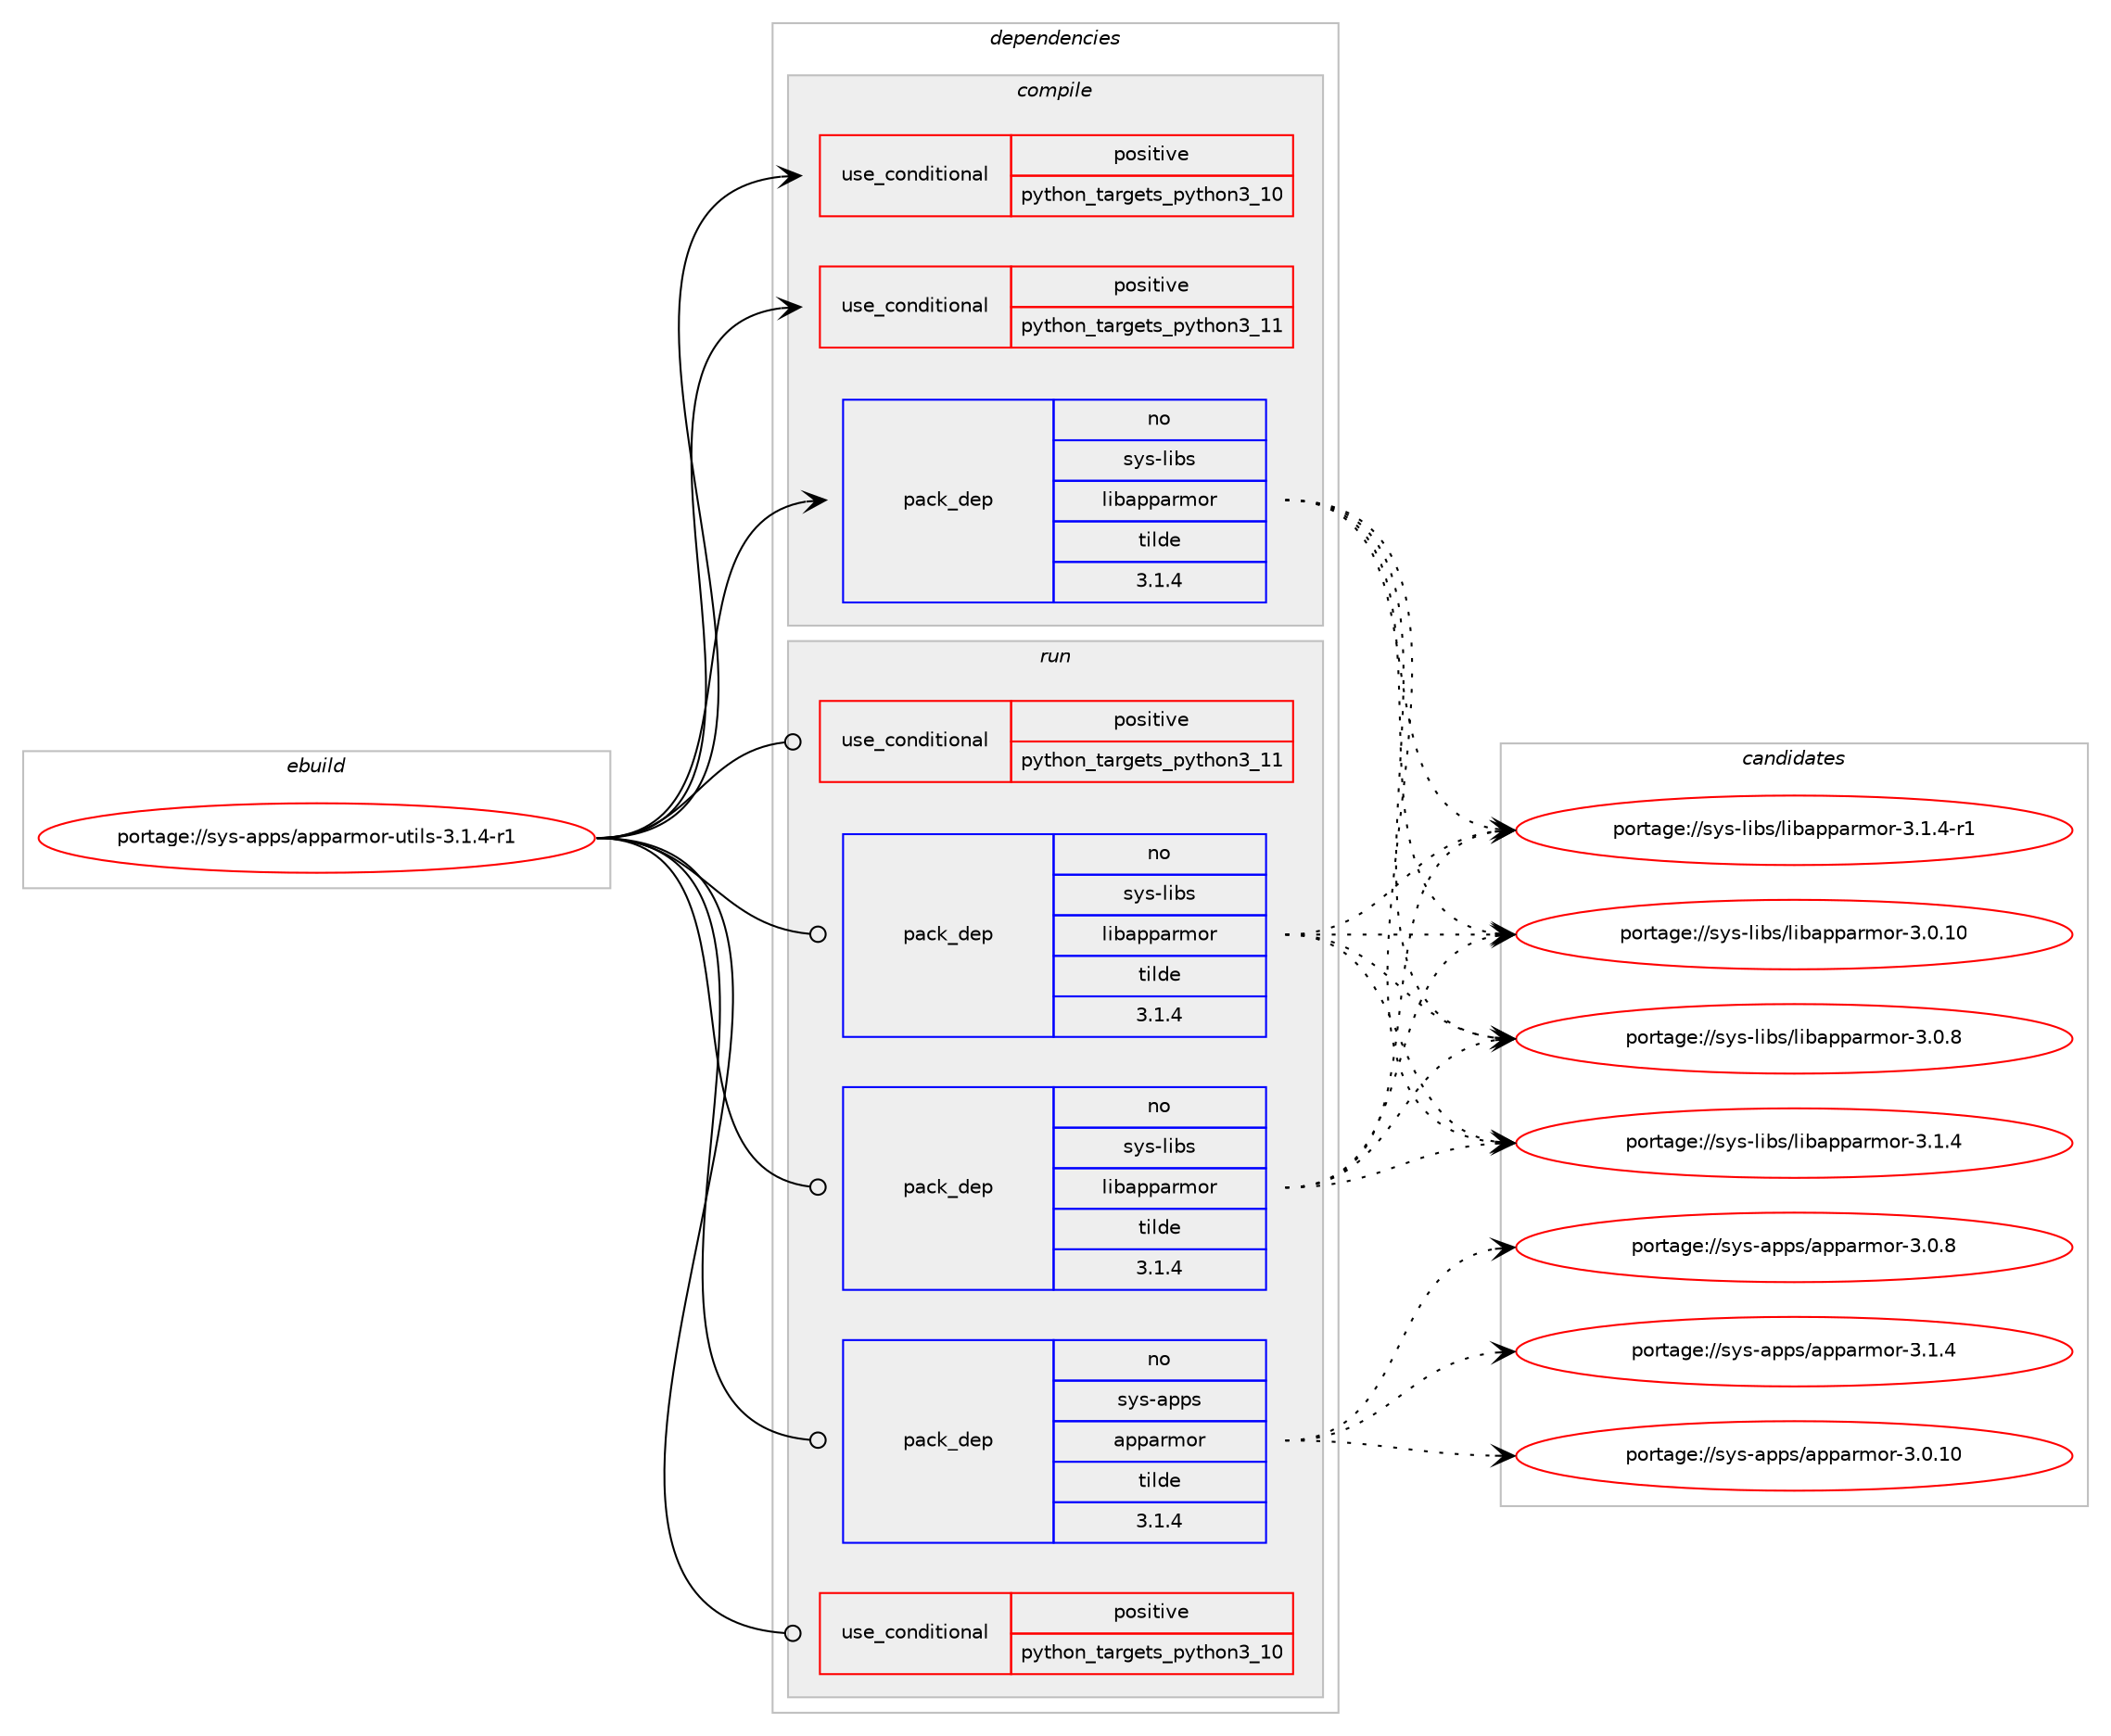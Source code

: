 digraph prolog {

# *************
# Graph options
# *************

newrank=true;
concentrate=true;
compound=true;
graph [rankdir=LR,fontname=Helvetica,fontsize=10,ranksep=1.5];#, ranksep=2.5, nodesep=0.2];
edge  [arrowhead=vee];
node  [fontname=Helvetica,fontsize=10];

# **********
# The ebuild
# **********

subgraph cluster_leftcol {
color=gray;
rank=same;
label=<<i>ebuild</i>>;
id [label="portage://sys-apps/apparmor-utils-3.1.4-r1", color=red, width=4, href="../sys-apps/apparmor-utils-3.1.4-r1.svg"];
}

# ****************
# The dependencies
# ****************

subgraph cluster_midcol {
color=gray;
label=<<i>dependencies</i>>;
subgraph cluster_compile {
fillcolor="#eeeeee";
style=filled;
label=<<i>compile</i>>;
subgraph cond9211 {
dependency12791 [label=<<TABLE BORDER="0" CELLBORDER="1" CELLSPACING="0" CELLPADDING="4"><TR><TD ROWSPAN="3" CELLPADDING="10">use_conditional</TD></TR><TR><TD>positive</TD></TR><TR><TD>python_targets_python3_10</TD></TR></TABLE>>, shape=none, color=red];
# *** BEGIN UNKNOWN DEPENDENCY TYPE (TODO) ***
# dependency12791 -> package_dependency(portage://sys-apps/apparmor-utils-3.1.4-r1,install,no,dev-lang,python,none,[,,],[slot(3.10)],[])
# *** END UNKNOWN DEPENDENCY TYPE (TODO) ***

}
id:e -> dependency12791:w [weight=20,style="solid",arrowhead="vee"];
subgraph cond9212 {
dependency12792 [label=<<TABLE BORDER="0" CELLBORDER="1" CELLSPACING="0" CELLPADDING="4"><TR><TD ROWSPAN="3" CELLPADDING="10">use_conditional</TD></TR><TR><TD>positive</TD></TR><TR><TD>python_targets_python3_11</TD></TR></TABLE>>, shape=none, color=red];
# *** BEGIN UNKNOWN DEPENDENCY TYPE (TODO) ***
# dependency12792 -> package_dependency(portage://sys-apps/apparmor-utils-3.1.4-r1,install,no,dev-lang,python,none,[,,],[slot(3.11)],[])
# *** END UNKNOWN DEPENDENCY TYPE (TODO) ***

}
id:e -> dependency12792:w [weight=20,style="solid",arrowhead="vee"];
# *** BEGIN UNKNOWN DEPENDENCY TYPE (TODO) ***
# id -> package_dependency(portage://sys-apps/apparmor-utils-3.1.4-r1,install,no,sys-devel,gettext,none,[,,],[],[])
# *** END UNKNOWN DEPENDENCY TYPE (TODO) ***

subgraph pack3450 {
dependency12793 [label=<<TABLE BORDER="0" CELLBORDER="1" CELLSPACING="0" CELLPADDING="4" WIDTH="220"><TR><TD ROWSPAN="6" CELLPADDING="30">pack_dep</TD></TR><TR><TD WIDTH="110">no</TD></TR><TR><TD>sys-libs</TD></TR><TR><TD>libapparmor</TD></TR><TR><TD>tilde</TD></TR><TR><TD>3.1.4</TD></TR></TABLE>>, shape=none, color=blue];
}
id:e -> dependency12793:w [weight=20,style="solid",arrowhead="vee"];
}
subgraph cluster_compileandrun {
fillcolor="#eeeeee";
style=filled;
label=<<i>compile and run</i>>;
}
subgraph cluster_run {
fillcolor="#eeeeee";
style=filled;
label=<<i>run</i>>;
subgraph cond9213 {
dependency12794 [label=<<TABLE BORDER="0" CELLBORDER="1" CELLSPACING="0" CELLPADDING="4"><TR><TD ROWSPAN="3" CELLPADDING="10">use_conditional</TD></TR><TR><TD>positive</TD></TR><TR><TD>python_targets_python3_10</TD></TR></TABLE>>, shape=none, color=red];
# *** BEGIN UNKNOWN DEPENDENCY TYPE (TODO) ***
# dependency12794 -> package_dependency(portage://sys-apps/apparmor-utils-3.1.4-r1,run,no,dev-lang,python,none,[,,],[slot(3.10)],[])
# *** END UNKNOWN DEPENDENCY TYPE (TODO) ***

}
id:e -> dependency12794:w [weight=20,style="solid",arrowhead="odot"];
subgraph cond9214 {
dependency12795 [label=<<TABLE BORDER="0" CELLBORDER="1" CELLSPACING="0" CELLPADDING="4"><TR><TD ROWSPAN="3" CELLPADDING="10">use_conditional</TD></TR><TR><TD>positive</TD></TR><TR><TD>python_targets_python3_11</TD></TR></TABLE>>, shape=none, color=red];
# *** BEGIN UNKNOWN DEPENDENCY TYPE (TODO) ***
# dependency12795 -> package_dependency(portage://sys-apps/apparmor-utils-3.1.4-r1,run,no,dev-lang,python,none,[,,],[slot(3.11)],[])
# *** END UNKNOWN DEPENDENCY TYPE (TODO) ***

}
id:e -> dependency12795:w [weight=20,style="solid",arrowhead="odot"];
# *** BEGIN UNKNOWN DEPENDENCY TYPE (TODO) ***
# id -> package_dependency(portage://sys-apps/apparmor-utils-3.1.4-r1,run,no,dev-python,notify2,none,[,,],[],[use(optenable(python_targets_python3_10),negative),use(optenable(python_targets_python3_11),negative)])
# *** END UNKNOWN DEPENDENCY TYPE (TODO) ***

# *** BEGIN UNKNOWN DEPENDENCY TYPE (TODO) ***
# id -> package_dependency(portage://sys-apps/apparmor-utils-3.1.4-r1,run,no,dev-python,psutil,none,[,,],[],[use(optenable(python_targets_python3_10),negative),use(optenable(python_targets_python3_11),negative)])
# *** END UNKNOWN DEPENDENCY TYPE (TODO) ***

subgraph pack3451 {
dependency12796 [label=<<TABLE BORDER="0" CELLBORDER="1" CELLSPACING="0" CELLPADDING="4" WIDTH="220"><TR><TD ROWSPAN="6" CELLPADDING="30">pack_dep</TD></TR><TR><TD WIDTH="110">no</TD></TR><TR><TD>sys-apps</TD></TR><TR><TD>apparmor</TD></TR><TR><TD>tilde</TD></TR><TR><TD>3.1.4</TD></TR></TABLE>>, shape=none, color=blue];
}
id:e -> dependency12796:w [weight=20,style="solid",arrowhead="odot"];
subgraph pack3452 {
dependency12797 [label=<<TABLE BORDER="0" CELLBORDER="1" CELLSPACING="0" CELLPADDING="4" WIDTH="220"><TR><TD ROWSPAN="6" CELLPADDING="30">pack_dep</TD></TR><TR><TD WIDTH="110">no</TD></TR><TR><TD>sys-libs</TD></TR><TR><TD>libapparmor</TD></TR><TR><TD>tilde</TD></TR><TR><TD>3.1.4</TD></TR></TABLE>>, shape=none, color=blue];
}
id:e -> dependency12797:w [weight=20,style="solid",arrowhead="odot"];
subgraph pack3453 {
dependency12798 [label=<<TABLE BORDER="0" CELLBORDER="1" CELLSPACING="0" CELLPADDING="4" WIDTH="220"><TR><TD ROWSPAN="6" CELLPADDING="30">pack_dep</TD></TR><TR><TD WIDTH="110">no</TD></TR><TR><TD>sys-libs</TD></TR><TR><TD>libapparmor</TD></TR><TR><TD>tilde</TD></TR><TR><TD>3.1.4</TD></TR></TABLE>>, shape=none, color=blue];
}
id:e -> dependency12798:w [weight=20,style="solid",arrowhead="odot"];
}
}

# **************
# The candidates
# **************

subgraph cluster_choices {
rank=same;
color=gray;
label=<<i>candidates</i>>;

subgraph choice3450 {
color=black;
nodesep=1;
choice11512111545108105981154710810598971121129711410911111445514648464948 [label="portage://sys-libs/libapparmor-3.0.10", color=red, width=4,href="../sys-libs/libapparmor-3.0.10.svg"];
choice115121115451081059811547108105989711211297114109111114455146484656 [label="portage://sys-libs/libapparmor-3.0.8", color=red, width=4,href="../sys-libs/libapparmor-3.0.8.svg"];
choice115121115451081059811547108105989711211297114109111114455146494652 [label="portage://sys-libs/libapparmor-3.1.4", color=red, width=4,href="../sys-libs/libapparmor-3.1.4.svg"];
choice1151211154510810598115471081059897112112971141091111144551464946524511449 [label="portage://sys-libs/libapparmor-3.1.4-r1", color=red, width=4,href="../sys-libs/libapparmor-3.1.4-r1.svg"];
dependency12793:e -> choice11512111545108105981154710810598971121129711410911111445514648464948:w [style=dotted,weight="100"];
dependency12793:e -> choice115121115451081059811547108105989711211297114109111114455146484656:w [style=dotted,weight="100"];
dependency12793:e -> choice115121115451081059811547108105989711211297114109111114455146494652:w [style=dotted,weight="100"];
dependency12793:e -> choice1151211154510810598115471081059897112112971141091111144551464946524511449:w [style=dotted,weight="100"];
}
subgraph choice3451 {
color=black;
nodesep=1;
choice115121115459711211211547971121129711410911111445514648464948 [label="portage://sys-apps/apparmor-3.0.10", color=red, width=4,href="../sys-apps/apparmor-3.0.10.svg"];
choice1151211154597112112115479711211297114109111114455146484656 [label="portage://sys-apps/apparmor-3.0.8", color=red, width=4,href="../sys-apps/apparmor-3.0.8.svg"];
choice1151211154597112112115479711211297114109111114455146494652 [label="portage://sys-apps/apparmor-3.1.4", color=red, width=4,href="../sys-apps/apparmor-3.1.4.svg"];
dependency12796:e -> choice115121115459711211211547971121129711410911111445514648464948:w [style=dotted,weight="100"];
dependency12796:e -> choice1151211154597112112115479711211297114109111114455146484656:w [style=dotted,weight="100"];
dependency12796:e -> choice1151211154597112112115479711211297114109111114455146494652:w [style=dotted,weight="100"];
}
subgraph choice3452 {
color=black;
nodesep=1;
choice11512111545108105981154710810598971121129711410911111445514648464948 [label="portage://sys-libs/libapparmor-3.0.10", color=red, width=4,href="../sys-libs/libapparmor-3.0.10.svg"];
choice115121115451081059811547108105989711211297114109111114455146484656 [label="portage://sys-libs/libapparmor-3.0.8", color=red, width=4,href="../sys-libs/libapparmor-3.0.8.svg"];
choice115121115451081059811547108105989711211297114109111114455146494652 [label="portage://sys-libs/libapparmor-3.1.4", color=red, width=4,href="../sys-libs/libapparmor-3.1.4.svg"];
choice1151211154510810598115471081059897112112971141091111144551464946524511449 [label="portage://sys-libs/libapparmor-3.1.4-r1", color=red, width=4,href="../sys-libs/libapparmor-3.1.4-r1.svg"];
dependency12797:e -> choice11512111545108105981154710810598971121129711410911111445514648464948:w [style=dotted,weight="100"];
dependency12797:e -> choice115121115451081059811547108105989711211297114109111114455146484656:w [style=dotted,weight="100"];
dependency12797:e -> choice115121115451081059811547108105989711211297114109111114455146494652:w [style=dotted,weight="100"];
dependency12797:e -> choice1151211154510810598115471081059897112112971141091111144551464946524511449:w [style=dotted,weight="100"];
}
subgraph choice3453 {
color=black;
nodesep=1;
choice11512111545108105981154710810598971121129711410911111445514648464948 [label="portage://sys-libs/libapparmor-3.0.10", color=red, width=4,href="../sys-libs/libapparmor-3.0.10.svg"];
choice115121115451081059811547108105989711211297114109111114455146484656 [label="portage://sys-libs/libapparmor-3.0.8", color=red, width=4,href="../sys-libs/libapparmor-3.0.8.svg"];
choice115121115451081059811547108105989711211297114109111114455146494652 [label="portage://sys-libs/libapparmor-3.1.4", color=red, width=4,href="../sys-libs/libapparmor-3.1.4.svg"];
choice1151211154510810598115471081059897112112971141091111144551464946524511449 [label="portage://sys-libs/libapparmor-3.1.4-r1", color=red, width=4,href="../sys-libs/libapparmor-3.1.4-r1.svg"];
dependency12798:e -> choice11512111545108105981154710810598971121129711410911111445514648464948:w [style=dotted,weight="100"];
dependency12798:e -> choice115121115451081059811547108105989711211297114109111114455146484656:w [style=dotted,weight="100"];
dependency12798:e -> choice115121115451081059811547108105989711211297114109111114455146494652:w [style=dotted,weight="100"];
dependency12798:e -> choice1151211154510810598115471081059897112112971141091111144551464946524511449:w [style=dotted,weight="100"];
}
}

}
